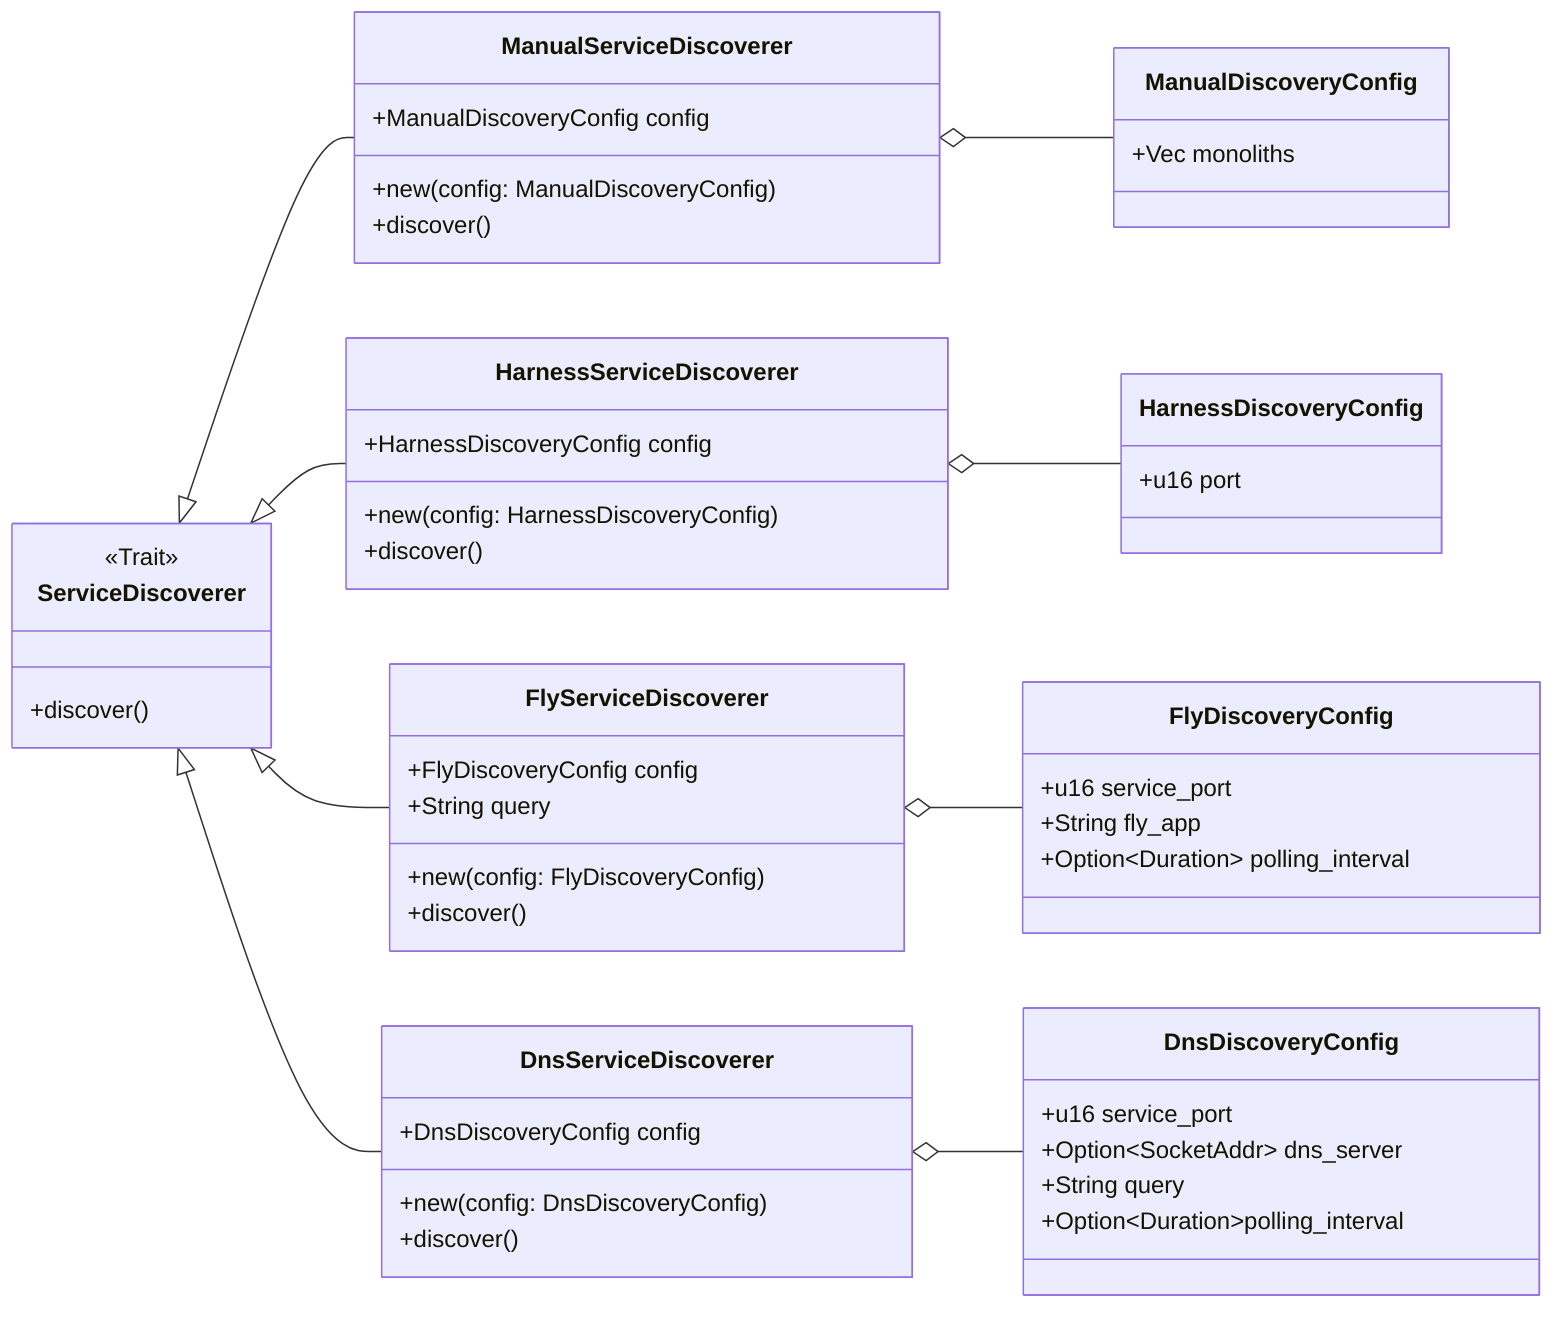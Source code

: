 classDiagram
    direction RL
    class ServiceDiscoverer {
        <<Trait>>
        +discover()
    }
    ManualServiceDiscoverer --|> ServiceDiscoverer
    HarnessServiceDiscoverer --|> ServiceDiscoverer
    FlyServiceDiscoverer --|> ServiceDiscoverer
    DnsServiceDiscoverer --|> ServiceDiscoverer

    DnsDiscoveryConfig --o DnsServiceDiscoverer
    DnsDiscoveryConfig : +u16 service_port
    DnsDiscoveryConfig : +Option~SocketAddr~ dns_server
    DnsDiscoveryConfig : +String query
    DnsDiscoveryConfig : +Option~Duration~polling_interval
    class DnsServiceDiscoverer{
        +DnsDiscoveryConfig config
        +new(config: DnsDiscoveryConfig)
        +discover()
    }

    FlyDiscoveryConfig --o FlyServiceDiscoverer
    FlyDiscoveryConfig : +u16 service_port
    FlyDiscoveryConfig : +String fly_app
    FlyDiscoveryConfig : +Option~Duration~ polling_interval
    class FlyServiceDiscoverer{
        +FlyDiscoveryConfig config
        +String query
        +new(config: FlyDiscoveryConfig)
        +discover()
    }

    ManualDiscoveryConfig --o ManualServiceDiscoverer
    ManualDiscoveryConfig : +Vec monoliths
    class ManualServiceDiscoverer{
        +ManualDiscoveryConfig config
        +new(config: ManualDiscoveryConfig)
        +discover()
    }

    HarnessDiscoveryConfig --o HarnessServiceDiscoverer
    HarnessDiscoveryConfig : +u16 port
    class HarnessServiceDiscoverer{
        +HarnessDiscoveryConfig config
        +new(config: HarnessDiscoveryConfig)
        +discover()
    }